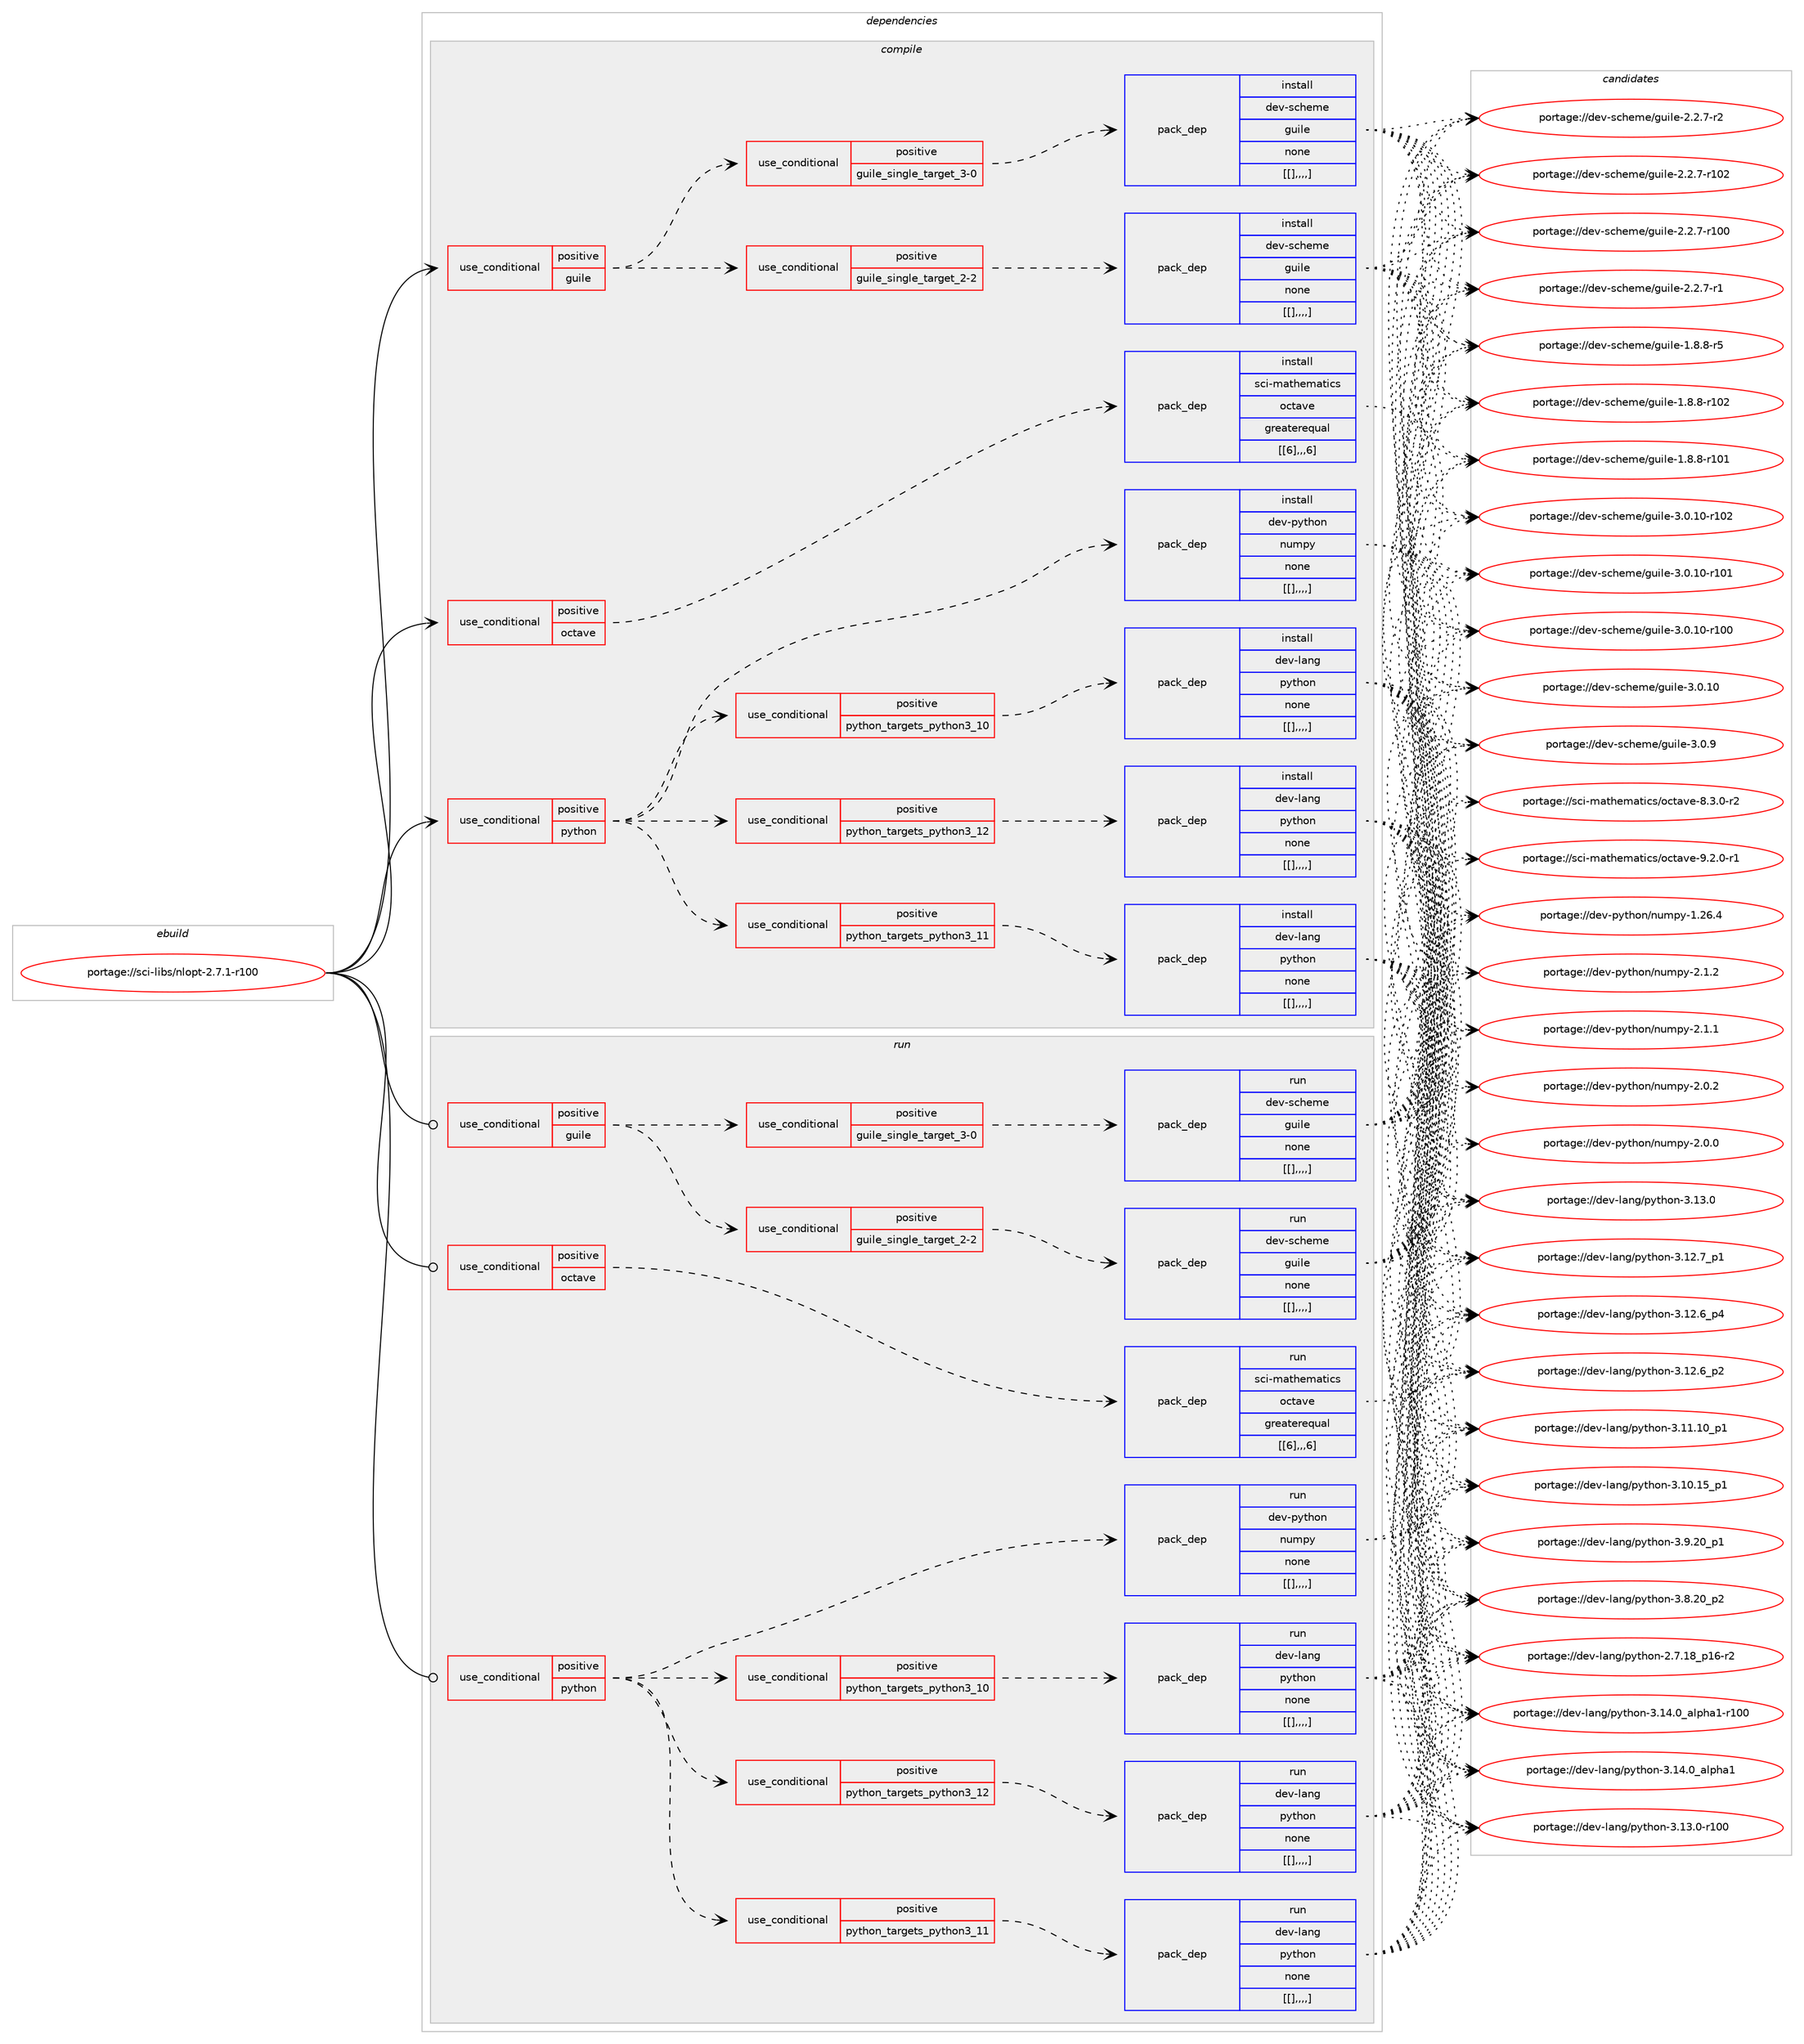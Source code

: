 digraph prolog {

# *************
# Graph options
# *************

newrank=true;
concentrate=true;
compound=true;
graph [rankdir=LR,fontname=Helvetica,fontsize=10,ranksep=1.5];#, ranksep=2.5, nodesep=0.2];
edge  [arrowhead=vee];
node  [fontname=Helvetica,fontsize=10];

# **********
# The ebuild
# **********

subgraph cluster_leftcol {
color=gray;
label=<<i>ebuild</i>>;
id [label="portage://sci-libs/nlopt-2.7.1-r100", color=red, width=4, href="../sci-libs/nlopt-2.7.1-r100.svg"];
}

# ****************
# The dependencies
# ****************

subgraph cluster_midcol {
color=gray;
label=<<i>dependencies</i>>;
subgraph cluster_compile {
fillcolor="#eeeeee";
style=filled;
label=<<i>compile</i>>;
subgraph cond113005 {
dependency425925 [label=<<TABLE BORDER="0" CELLBORDER="1" CELLSPACING="0" CELLPADDING="4"><TR><TD ROWSPAN="3" CELLPADDING="10">use_conditional</TD></TR><TR><TD>positive</TD></TR><TR><TD>guile</TD></TR></TABLE>>, shape=none, color=red];
subgraph cond113034 {
dependency426012 [label=<<TABLE BORDER="0" CELLBORDER="1" CELLSPACING="0" CELLPADDING="4"><TR><TD ROWSPAN="3" CELLPADDING="10">use_conditional</TD></TR><TR><TD>positive</TD></TR><TR><TD>guile_single_target_2-2</TD></TR></TABLE>>, shape=none, color=red];
subgraph pack309903 {
dependency426120 [label=<<TABLE BORDER="0" CELLBORDER="1" CELLSPACING="0" CELLPADDING="4" WIDTH="220"><TR><TD ROWSPAN="6" CELLPADDING="30">pack_dep</TD></TR><TR><TD WIDTH="110">install</TD></TR><TR><TD>dev-scheme</TD></TR><TR><TD>guile</TD></TR><TR><TD>none</TD></TR><TR><TD>[[],,,,]</TD></TR></TABLE>>, shape=none, color=blue];
}
dependency426012:e -> dependency426120:w [weight=20,style="dashed",arrowhead="vee"];
}
dependency425925:e -> dependency426012:w [weight=20,style="dashed",arrowhead="vee"];
subgraph cond113086 {
dependency426149 [label=<<TABLE BORDER="0" CELLBORDER="1" CELLSPACING="0" CELLPADDING="4"><TR><TD ROWSPAN="3" CELLPADDING="10">use_conditional</TD></TR><TR><TD>positive</TD></TR><TR><TD>guile_single_target_3-0</TD></TR></TABLE>>, shape=none, color=red];
subgraph pack309932 {
dependency426221 [label=<<TABLE BORDER="0" CELLBORDER="1" CELLSPACING="0" CELLPADDING="4" WIDTH="220"><TR><TD ROWSPAN="6" CELLPADDING="30">pack_dep</TD></TR><TR><TD WIDTH="110">install</TD></TR><TR><TD>dev-scheme</TD></TR><TR><TD>guile</TD></TR><TR><TD>none</TD></TR><TR><TD>[[],,,,]</TD></TR></TABLE>>, shape=none, color=blue];
}
dependency426149:e -> dependency426221:w [weight=20,style="dashed",arrowhead="vee"];
}
dependency425925:e -> dependency426149:w [weight=20,style="dashed",arrowhead="vee"];
}
id:e -> dependency425925:w [weight=20,style="solid",arrowhead="vee"];
subgraph cond113126 {
dependency426267 [label=<<TABLE BORDER="0" CELLBORDER="1" CELLSPACING="0" CELLPADDING="4"><TR><TD ROWSPAN="3" CELLPADDING="10">use_conditional</TD></TR><TR><TD>positive</TD></TR><TR><TD>octave</TD></TR></TABLE>>, shape=none, color=red];
subgraph pack310004 {
dependency426268 [label=<<TABLE BORDER="0" CELLBORDER="1" CELLSPACING="0" CELLPADDING="4" WIDTH="220"><TR><TD ROWSPAN="6" CELLPADDING="30">pack_dep</TD></TR><TR><TD WIDTH="110">install</TD></TR><TR><TD>sci-mathematics</TD></TR><TR><TD>octave</TD></TR><TR><TD>greaterequal</TD></TR><TR><TD>[[6],,,6]</TD></TR></TABLE>>, shape=none, color=blue];
}
dependency426267:e -> dependency426268:w [weight=20,style="dashed",arrowhead="vee"];
}
id:e -> dependency426267:w [weight=20,style="solid",arrowhead="vee"];
subgraph cond113136 {
dependency426295 [label=<<TABLE BORDER="0" CELLBORDER="1" CELLSPACING="0" CELLPADDING="4"><TR><TD ROWSPAN="3" CELLPADDING="10">use_conditional</TD></TR><TR><TD>positive</TD></TR><TR><TD>python</TD></TR></TABLE>>, shape=none, color=red];
subgraph cond113150 {
dependency426333 [label=<<TABLE BORDER="0" CELLBORDER="1" CELLSPACING="0" CELLPADDING="4"><TR><TD ROWSPAN="3" CELLPADDING="10">use_conditional</TD></TR><TR><TD>positive</TD></TR><TR><TD>python_targets_python3_10</TD></TR></TABLE>>, shape=none, color=red];
subgraph pack310050 {
dependency426374 [label=<<TABLE BORDER="0" CELLBORDER="1" CELLSPACING="0" CELLPADDING="4" WIDTH="220"><TR><TD ROWSPAN="6" CELLPADDING="30">pack_dep</TD></TR><TR><TD WIDTH="110">install</TD></TR><TR><TD>dev-lang</TD></TR><TR><TD>python</TD></TR><TR><TD>none</TD></TR><TR><TD>[[],,,,]</TD></TR></TABLE>>, shape=none, color=blue];
}
dependency426333:e -> dependency426374:w [weight=20,style="dashed",arrowhead="vee"];
}
dependency426295:e -> dependency426333:w [weight=20,style="dashed",arrowhead="vee"];
subgraph cond113182 {
dependency426401 [label=<<TABLE BORDER="0" CELLBORDER="1" CELLSPACING="0" CELLPADDING="4"><TR><TD ROWSPAN="3" CELLPADDING="10">use_conditional</TD></TR><TR><TD>positive</TD></TR><TR><TD>python_targets_python3_11</TD></TR></TABLE>>, shape=none, color=red];
subgraph pack310108 {
dependency426463 [label=<<TABLE BORDER="0" CELLBORDER="1" CELLSPACING="0" CELLPADDING="4" WIDTH="220"><TR><TD ROWSPAN="6" CELLPADDING="30">pack_dep</TD></TR><TR><TD WIDTH="110">install</TD></TR><TR><TD>dev-lang</TD></TR><TR><TD>python</TD></TR><TR><TD>none</TD></TR><TR><TD>[[],,,,]</TD></TR></TABLE>>, shape=none, color=blue];
}
dependency426401:e -> dependency426463:w [weight=20,style="dashed",arrowhead="vee"];
}
dependency426295:e -> dependency426401:w [weight=20,style="dashed",arrowhead="vee"];
subgraph cond113203 {
dependency426669 [label=<<TABLE BORDER="0" CELLBORDER="1" CELLSPACING="0" CELLPADDING="4"><TR><TD ROWSPAN="3" CELLPADDING="10">use_conditional</TD></TR><TR><TD>positive</TD></TR><TR><TD>python_targets_python3_12</TD></TR></TABLE>>, shape=none, color=red];
subgraph pack310278 {
dependency426707 [label=<<TABLE BORDER="0" CELLBORDER="1" CELLSPACING="0" CELLPADDING="4" WIDTH="220"><TR><TD ROWSPAN="6" CELLPADDING="30">pack_dep</TD></TR><TR><TD WIDTH="110">install</TD></TR><TR><TD>dev-lang</TD></TR><TR><TD>python</TD></TR><TR><TD>none</TD></TR><TR><TD>[[],,,,]</TD></TR></TABLE>>, shape=none, color=blue];
}
dependency426669:e -> dependency426707:w [weight=20,style="dashed",arrowhead="vee"];
}
dependency426295:e -> dependency426669:w [weight=20,style="dashed",arrowhead="vee"];
subgraph pack310291 {
dependency426728 [label=<<TABLE BORDER="0" CELLBORDER="1" CELLSPACING="0" CELLPADDING="4" WIDTH="220"><TR><TD ROWSPAN="6" CELLPADDING="30">pack_dep</TD></TR><TR><TD WIDTH="110">install</TD></TR><TR><TD>dev-python</TD></TR><TR><TD>numpy</TD></TR><TR><TD>none</TD></TR><TR><TD>[[],,,,]</TD></TR></TABLE>>, shape=none, color=blue];
}
dependency426295:e -> dependency426728:w [weight=20,style="dashed",arrowhead="vee"];
}
id:e -> dependency426295:w [weight=20,style="solid",arrowhead="vee"];
}
subgraph cluster_compileandrun {
fillcolor="#eeeeee";
style=filled;
label=<<i>compile and run</i>>;
}
subgraph cluster_run {
fillcolor="#eeeeee";
style=filled;
label=<<i>run</i>>;
subgraph cond113302 {
dependency426793 [label=<<TABLE BORDER="0" CELLBORDER="1" CELLSPACING="0" CELLPADDING="4"><TR><TD ROWSPAN="3" CELLPADDING="10">use_conditional</TD></TR><TR><TD>positive</TD></TR><TR><TD>guile</TD></TR></TABLE>>, shape=none, color=red];
subgraph cond113316 {
dependency426797 [label=<<TABLE BORDER="0" CELLBORDER="1" CELLSPACING="0" CELLPADDING="4"><TR><TD ROWSPAN="3" CELLPADDING="10">use_conditional</TD></TR><TR><TD>positive</TD></TR><TR><TD>guile_single_target_2-2</TD></TR></TABLE>>, shape=none, color=red];
subgraph pack310364 {
dependency426820 [label=<<TABLE BORDER="0" CELLBORDER="1" CELLSPACING="0" CELLPADDING="4" WIDTH="220"><TR><TD ROWSPAN="6" CELLPADDING="30">pack_dep</TD></TR><TR><TD WIDTH="110">run</TD></TR><TR><TD>dev-scheme</TD></TR><TR><TD>guile</TD></TR><TR><TD>none</TD></TR><TR><TD>[[],,,,]</TD></TR></TABLE>>, shape=none, color=blue];
}
dependency426797:e -> dependency426820:w [weight=20,style="dashed",arrowhead="vee"];
}
dependency426793:e -> dependency426797:w [weight=20,style="dashed",arrowhead="vee"];
subgraph cond113338 {
dependency426879 [label=<<TABLE BORDER="0" CELLBORDER="1" CELLSPACING="0" CELLPADDING="4"><TR><TD ROWSPAN="3" CELLPADDING="10">use_conditional</TD></TR><TR><TD>positive</TD></TR><TR><TD>guile_single_target_3-0</TD></TR></TABLE>>, shape=none, color=red];
subgraph pack310411 {
dependency426914 [label=<<TABLE BORDER="0" CELLBORDER="1" CELLSPACING="0" CELLPADDING="4" WIDTH="220"><TR><TD ROWSPAN="6" CELLPADDING="30">pack_dep</TD></TR><TR><TD WIDTH="110">run</TD></TR><TR><TD>dev-scheme</TD></TR><TR><TD>guile</TD></TR><TR><TD>none</TD></TR><TR><TD>[[],,,,]</TD></TR></TABLE>>, shape=none, color=blue];
}
dependency426879:e -> dependency426914:w [weight=20,style="dashed",arrowhead="vee"];
}
dependency426793:e -> dependency426879:w [weight=20,style="dashed",arrowhead="vee"];
}
id:e -> dependency426793:w [weight=20,style="solid",arrowhead="odot"];
subgraph cond113367 {
dependency426961 [label=<<TABLE BORDER="0" CELLBORDER="1" CELLSPACING="0" CELLPADDING="4"><TR><TD ROWSPAN="3" CELLPADDING="10">use_conditional</TD></TR><TR><TD>positive</TD></TR><TR><TD>octave</TD></TR></TABLE>>, shape=none, color=red];
subgraph pack310450 {
dependency426974 [label=<<TABLE BORDER="0" CELLBORDER="1" CELLSPACING="0" CELLPADDING="4" WIDTH="220"><TR><TD ROWSPAN="6" CELLPADDING="30">pack_dep</TD></TR><TR><TD WIDTH="110">run</TD></TR><TR><TD>sci-mathematics</TD></TR><TR><TD>octave</TD></TR><TR><TD>greaterequal</TD></TR><TR><TD>[[6],,,6]</TD></TR></TABLE>>, shape=none, color=blue];
}
dependency426961:e -> dependency426974:w [weight=20,style="dashed",arrowhead="vee"];
}
id:e -> dependency426961:w [weight=20,style="solid",arrowhead="odot"];
subgraph cond113420 {
dependency427106 [label=<<TABLE BORDER="0" CELLBORDER="1" CELLSPACING="0" CELLPADDING="4"><TR><TD ROWSPAN="3" CELLPADDING="10">use_conditional</TD></TR><TR><TD>positive</TD></TR><TR><TD>python</TD></TR></TABLE>>, shape=none, color=red];
subgraph cond113426 {
dependency427126 [label=<<TABLE BORDER="0" CELLBORDER="1" CELLSPACING="0" CELLPADDING="4"><TR><TD ROWSPAN="3" CELLPADDING="10">use_conditional</TD></TR><TR><TD>positive</TD></TR><TR><TD>python_targets_python3_10</TD></TR></TABLE>>, shape=none, color=red];
subgraph pack310600 {
dependency427212 [label=<<TABLE BORDER="0" CELLBORDER="1" CELLSPACING="0" CELLPADDING="4" WIDTH="220"><TR><TD ROWSPAN="6" CELLPADDING="30">pack_dep</TD></TR><TR><TD WIDTH="110">run</TD></TR><TR><TD>dev-lang</TD></TR><TR><TD>python</TD></TR><TR><TD>none</TD></TR><TR><TD>[[],,,,]</TD></TR></TABLE>>, shape=none, color=blue];
}
dependency427126:e -> dependency427212:w [weight=20,style="dashed",arrowhead="vee"];
}
dependency427106:e -> dependency427126:w [weight=20,style="dashed",arrowhead="vee"];
subgraph cond113484 {
dependency427302 [label=<<TABLE BORDER="0" CELLBORDER="1" CELLSPACING="0" CELLPADDING="4"><TR><TD ROWSPAN="3" CELLPADDING="10">use_conditional</TD></TR><TR><TD>positive</TD></TR><TR><TD>python_targets_python3_11</TD></TR></TABLE>>, shape=none, color=red];
subgraph pack310701 {
dependency427352 [label=<<TABLE BORDER="0" CELLBORDER="1" CELLSPACING="0" CELLPADDING="4" WIDTH="220"><TR><TD ROWSPAN="6" CELLPADDING="30">pack_dep</TD></TR><TR><TD WIDTH="110">run</TD></TR><TR><TD>dev-lang</TD></TR><TR><TD>python</TD></TR><TR><TD>none</TD></TR><TR><TD>[[],,,,]</TD></TR></TABLE>>, shape=none, color=blue];
}
dependency427302:e -> dependency427352:w [weight=20,style="dashed",arrowhead="vee"];
}
dependency427106:e -> dependency427302:w [weight=20,style="dashed",arrowhead="vee"];
subgraph cond113519 {
dependency427407 [label=<<TABLE BORDER="0" CELLBORDER="1" CELLSPACING="0" CELLPADDING="4"><TR><TD ROWSPAN="3" CELLPADDING="10">use_conditional</TD></TR><TR><TD>positive</TD></TR><TR><TD>python_targets_python3_12</TD></TR></TABLE>>, shape=none, color=red];
subgraph pack310744 {
dependency427486 [label=<<TABLE BORDER="0" CELLBORDER="1" CELLSPACING="0" CELLPADDING="4" WIDTH="220"><TR><TD ROWSPAN="6" CELLPADDING="30">pack_dep</TD></TR><TR><TD WIDTH="110">run</TD></TR><TR><TD>dev-lang</TD></TR><TR><TD>python</TD></TR><TR><TD>none</TD></TR><TR><TD>[[],,,,]</TD></TR></TABLE>>, shape=none, color=blue];
}
dependency427407:e -> dependency427486:w [weight=20,style="dashed",arrowhead="vee"];
}
dependency427106:e -> dependency427407:w [weight=20,style="dashed",arrowhead="vee"];
subgraph pack310813 {
dependency427523 [label=<<TABLE BORDER="0" CELLBORDER="1" CELLSPACING="0" CELLPADDING="4" WIDTH="220"><TR><TD ROWSPAN="6" CELLPADDING="30">pack_dep</TD></TR><TR><TD WIDTH="110">run</TD></TR><TR><TD>dev-python</TD></TR><TR><TD>numpy</TD></TR><TR><TD>none</TD></TR><TR><TD>[[],,,,]</TD></TR></TABLE>>, shape=none, color=blue];
}
dependency427106:e -> dependency427523:w [weight=20,style="dashed",arrowhead="vee"];
}
id:e -> dependency427106:w [weight=20,style="solid",arrowhead="odot"];
}
}

# **************
# The candidates
# **************

subgraph cluster_choices {
rank=same;
color=gray;
label=<<i>candidates</i>>;

subgraph choice309171 {
color=black;
nodesep=1;
choice1001011184511599104101109101471031171051081014551464846494845114494850 [label="portage://dev-scheme/guile-3.0.10-r102", color=red, width=4,href="../dev-scheme/guile-3.0.10-r102.svg"];
choice1001011184511599104101109101471031171051081014551464846494845114494849 [label="portage://dev-scheme/guile-3.0.10-r101", color=red, width=4,href="../dev-scheme/guile-3.0.10-r101.svg"];
choice1001011184511599104101109101471031171051081014551464846494845114494848 [label="portage://dev-scheme/guile-3.0.10-r100", color=red, width=4,href="../dev-scheme/guile-3.0.10-r100.svg"];
choice10010111845115991041011091014710311710510810145514648464948 [label="portage://dev-scheme/guile-3.0.10", color=red, width=4,href="../dev-scheme/guile-3.0.10.svg"];
choice100101118451159910410110910147103117105108101455146484657 [label="portage://dev-scheme/guile-3.0.9", color=red, width=4,href="../dev-scheme/guile-3.0.9.svg"];
choice1001011184511599104101109101471031171051081014550465046554511450 [label="portage://dev-scheme/guile-2.2.7-r2", color=red, width=4,href="../dev-scheme/guile-2.2.7-r2.svg"];
choice10010111845115991041011091014710311710510810145504650465545114494850 [label="portage://dev-scheme/guile-2.2.7-r102", color=red, width=4,href="../dev-scheme/guile-2.2.7-r102.svg"];
choice10010111845115991041011091014710311710510810145504650465545114494848 [label="portage://dev-scheme/guile-2.2.7-r100", color=red, width=4,href="../dev-scheme/guile-2.2.7-r100.svg"];
choice1001011184511599104101109101471031171051081014550465046554511449 [label="portage://dev-scheme/guile-2.2.7-r1", color=red, width=4,href="../dev-scheme/guile-2.2.7-r1.svg"];
choice1001011184511599104101109101471031171051081014549465646564511453 [label="portage://dev-scheme/guile-1.8.8-r5", color=red, width=4,href="../dev-scheme/guile-1.8.8-r5.svg"];
choice10010111845115991041011091014710311710510810145494656465645114494850 [label="portage://dev-scheme/guile-1.8.8-r102", color=red, width=4,href="../dev-scheme/guile-1.8.8-r102.svg"];
choice10010111845115991041011091014710311710510810145494656465645114494849 [label="portage://dev-scheme/guile-1.8.8-r101", color=red, width=4,href="../dev-scheme/guile-1.8.8-r101.svg"];
dependency426120:e -> choice1001011184511599104101109101471031171051081014551464846494845114494850:w [style=dotted,weight="100"];
dependency426120:e -> choice1001011184511599104101109101471031171051081014551464846494845114494849:w [style=dotted,weight="100"];
dependency426120:e -> choice1001011184511599104101109101471031171051081014551464846494845114494848:w [style=dotted,weight="100"];
dependency426120:e -> choice10010111845115991041011091014710311710510810145514648464948:w [style=dotted,weight="100"];
dependency426120:e -> choice100101118451159910410110910147103117105108101455146484657:w [style=dotted,weight="100"];
dependency426120:e -> choice1001011184511599104101109101471031171051081014550465046554511450:w [style=dotted,weight="100"];
dependency426120:e -> choice10010111845115991041011091014710311710510810145504650465545114494850:w [style=dotted,weight="100"];
dependency426120:e -> choice10010111845115991041011091014710311710510810145504650465545114494848:w [style=dotted,weight="100"];
dependency426120:e -> choice1001011184511599104101109101471031171051081014550465046554511449:w [style=dotted,weight="100"];
dependency426120:e -> choice1001011184511599104101109101471031171051081014549465646564511453:w [style=dotted,weight="100"];
dependency426120:e -> choice10010111845115991041011091014710311710510810145494656465645114494850:w [style=dotted,weight="100"];
dependency426120:e -> choice10010111845115991041011091014710311710510810145494656465645114494849:w [style=dotted,weight="100"];
}
subgraph choice309185 {
color=black;
nodesep=1;
choice1001011184511599104101109101471031171051081014551464846494845114494850 [label="portage://dev-scheme/guile-3.0.10-r102", color=red, width=4,href="../dev-scheme/guile-3.0.10-r102.svg"];
choice1001011184511599104101109101471031171051081014551464846494845114494849 [label="portage://dev-scheme/guile-3.0.10-r101", color=red, width=4,href="../dev-scheme/guile-3.0.10-r101.svg"];
choice1001011184511599104101109101471031171051081014551464846494845114494848 [label="portage://dev-scheme/guile-3.0.10-r100", color=red, width=4,href="../dev-scheme/guile-3.0.10-r100.svg"];
choice10010111845115991041011091014710311710510810145514648464948 [label="portage://dev-scheme/guile-3.0.10", color=red, width=4,href="../dev-scheme/guile-3.0.10.svg"];
choice100101118451159910410110910147103117105108101455146484657 [label="portage://dev-scheme/guile-3.0.9", color=red, width=4,href="../dev-scheme/guile-3.0.9.svg"];
choice1001011184511599104101109101471031171051081014550465046554511450 [label="portage://dev-scheme/guile-2.2.7-r2", color=red, width=4,href="../dev-scheme/guile-2.2.7-r2.svg"];
choice10010111845115991041011091014710311710510810145504650465545114494850 [label="portage://dev-scheme/guile-2.2.7-r102", color=red, width=4,href="../dev-scheme/guile-2.2.7-r102.svg"];
choice10010111845115991041011091014710311710510810145504650465545114494848 [label="portage://dev-scheme/guile-2.2.7-r100", color=red, width=4,href="../dev-scheme/guile-2.2.7-r100.svg"];
choice1001011184511599104101109101471031171051081014550465046554511449 [label="portage://dev-scheme/guile-2.2.7-r1", color=red, width=4,href="../dev-scheme/guile-2.2.7-r1.svg"];
choice1001011184511599104101109101471031171051081014549465646564511453 [label="portage://dev-scheme/guile-1.8.8-r5", color=red, width=4,href="../dev-scheme/guile-1.8.8-r5.svg"];
choice10010111845115991041011091014710311710510810145494656465645114494850 [label="portage://dev-scheme/guile-1.8.8-r102", color=red, width=4,href="../dev-scheme/guile-1.8.8-r102.svg"];
choice10010111845115991041011091014710311710510810145494656465645114494849 [label="portage://dev-scheme/guile-1.8.8-r101", color=red, width=4,href="../dev-scheme/guile-1.8.8-r101.svg"];
dependency426221:e -> choice1001011184511599104101109101471031171051081014551464846494845114494850:w [style=dotted,weight="100"];
dependency426221:e -> choice1001011184511599104101109101471031171051081014551464846494845114494849:w [style=dotted,weight="100"];
dependency426221:e -> choice1001011184511599104101109101471031171051081014551464846494845114494848:w [style=dotted,weight="100"];
dependency426221:e -> choice10010111845115991041011091014710311710510810145514648464948:w [style=dotted,weight="100"];
dependency426221:e -> choice100101118451159910410110910147103117105108101455146484657:w [style=dotted,weight="100"];
dependency426221:e -> choice1001011184511599104101109101471031171051081014550465046554511450:w [style=dotted,weight="100"];
dependency426221:e -> choice10010111845115991041011091014710311710510810145504650465545114494850:w [style=dotted,weight="100"];
dependency426221:e -> choice10010111845115991041011091014710311710510810145504650465545114494848:w [style=dotted,weight="100"];
dependency426221:e -> choice1001011184511599104101109101471031171051081014550465046554511449:w [style=dotted,weight="100"];
dependency426221:e -> choice1001011184511599104101109101471031171051081014549465646564511453:w [style=dotted,weight="100"];
dependency426221:e -> choice10010111845115991041011091014710311710510810145494656465645114494850:w [style=dotted,weight="100"];
dependency426221:e -> choice10010111845115991041011091014710311710510810145494656465645114494849:w [style=dotted,weight="100"];
}
subgraph choice309198 {
color=black;
nodesep=1;
choice11599105451099711610410110997116105991154711199116971181014557465046484511449 [label="portage://sci-mathematics/octave-9.2.0-r1", color=red, width=4,href="../sci-mathematics/octave-9.2.0-r1.svg"];
choice11599105451099711610410110997116105991154711199116971181014556465146484511450 [label="portage://sci-mathematics/octave-8.3.0-r2", color=red, width=4,href="../sci-mathematics/octave-8.3.0-r2.svg"];
dependency426268:e -> choice11599105451099711610410110997116105991154711199116971181014557465046484511449:w [style=dotted,weight="100"];
dependency426268:e -> choice11599105451099711610410110997116105991154711199116971181014556465146484511450:w [style=dotted,weight="100"];
}
subgraph choice309203 {
color=black;
nodesep=1;
choice100101118451089711010347112121116104111110455146495246489597108112104974945114494848 [label="portage://dev-lang/python-3.14.0_alpha1-r100", color=red, width=4,href="../dev-lang/python-3.14.0_alpha1-r100.svg"];
choice1001011184510897110103471121211161041111104551464952464895971081121049749 [label="portage://dev-lang/python-3.14.0_alpha1", color=red, width=4,href="../dev-lang/python-3.14.0_alpha1.svg"];
choice1001011184510897110103471121211161041111104551464951464845114494848 [label="portage://dev-lang/python-3.13.0-r100", color=red, width=4,href="../dev-lang/python-3.13.0-r100.svg"];
choice10010111845108971101034711212111610411111045514649514648 [label="portage://dev-lang/python-3.13.0", color=red, width=4,href="../dev-lang/python-3.13.0.svg"];
choice100101118451089711010347112121116104111110455146495046559511249 [label="portage://dev-lang/python-3.12.7_p1", color=red, width=4,href="../dev-lang/python-3.12.7_p1.svg"];
choice100101118451089711010347112121116104111110455146495046549511252 [label="portage://dev-lang/python-3.12.6_p4", color=red, width=4,href="../dev-lang/python-3.12.6_p4.svg"];
choice100101118451089711010347112121116104111110455146495046549511250 [label="portage://dev-lang/python-3.12.6_p2", color=red, width=4,href="../dev-lang/python-3.12.6_p2.svg"];
choice10010111845108971101034711212111610411111045514649494649489511249 [label="portage://dev-lang/python-3.11.10_p1", color=red, width=4,href="../dev-lang/python-3.11.10_p1.svg"];
choice10010111845108971101034711212111610411111045514649484649539511249 [label="portage://dev-lang/python-3.10.15_p1", color=red, width=4,href="../dev-lang/python-3.10.15_p1.svg"];
choice100101118451089711010347112121116104111110455146574650489511249 [label="portage://dev-lang/python-3.9.20_p1", color=red, width=4,href="../dev-lang/python-3.9.20_p1.svg"];
choice100101118451089711010347112121116104111110455146564650489511250 [label="portage://dev-lang/python-3.8.20_p2", color=red, width=4,href="../dev-lang/python-3.8.20_p2.svg"];
choice100101118451089711010347112121116104111110455046554649569511249544511450 [label="portage://dev-lang/python-2.7.18_p16-r2", color=red, width=4,href="../dev-lang/python-2.7.18_p16-r2.svg"];
dependency426374:e -> choice100101118451089711010347112121116104111110455146495246489597108112104974945114494848:w [style=dotted,weight="100"];
dependency426374:e -> choice1001011184510897110103471121211161041111104551464952464895971081121049749:w [style=dotted,weight="100"];
dependency426374:e -> choice1001011184510897110103471121211161041111104551464951464845114494848:w [style=dotted,weight="100"];
dependency426374:e -> choice10010111845108971101034711212111610411111045514649514648:w [style=dotted,weight="100"];
dependency426374:e -> choice100101118451089711010347112121116104111110455146495046559511249:w [style=dotted,weight="100"];
dependency426374:e -> choice100101118451089711010347112121116104111110455146495046549511252:w [style=dotted,weight="100"];
dependency426374:e -> choice100101118451089711010347112121116104111110455146495046549511250:w [style=dotted,weight="100"];
dependency426374:e -> choice10010111845108971101034711212111610411111045514649494649489511249:w [style=dotted,weight="100"];
dependency426374:e -> choice10010111845108971101034711212111610411111045514649484649539511249:w [style=dotted,weight="100"];
dependency426374:e -> choice100101118451089711010347112121116104111110455146574650489511249:w [style=dotted,weight="100"];
dependency426374:e -> choice100101118451089711010347112121116104111110455146564650489511250:w [style=dotted,weight="100"];
dependency426374:e -> choice100101118451089711010347112121116104111110455046554649569511249544511450:w [style=dotted,weight="100"];
}
subgraph choice309215 {
color=black;
nodesep=1;
choice100101118451089711010347112121116104111110455146495246489597108112104974945114494848 [label="portage://dev-lang/python-3.14.0_alpha1-r100", color=red, width=4,href="../dev-lang/python-3.14.0_alpha1-r100.svg"];
choice1001011184510897110103471121211161041111104551464952464895971081121049749 [label="portage://dev-lang/python-3.14.0_alpha1", color=red, width=4,href="../dev-lang/python-3.14.0_alpha1.svg"];
choice1001011184510897110103471121211161041111104551464951464845114494848 [label="portage://dev-lang/python-3.13.0-r100", color=red, width=4,href="../dev-lang/python-3.13.0-r100.svg"];
choice10010111845108971101034711212111610411111045514649514648 [label="portage://dev-lang/python-3.13.0", color=red, width=4,href="../dev-lang/python-3.13.0.svg"];
choice100101118451089711010347112121116104111110455146495046559511249 [label="portage://dev-lang/python-3.12.7_p1", color=red, width=4,href="../dev-lang/python-3.12.7_p1.svg"];
choice100101118451089711010347112121116104111110455146495046549511252 [label="portage://dev-lang/python-3.12.6_p4", color=red, width=4,href="../dev-lang/python-3.12.6_p4.svg"];
choice100101118451089711010347112121116104111110455146495046549511250 [label="portage://dev-lang/python-3.12.6_p2", color=red, width=4,href="../dev-lang/python-3.12.6_p2.svg"];
choice10010111845108971101034711212111610411111045514649494649489511249 [label="portage://dev-lang/python-3.11.10_p1", color=red, width=4,href="../dev-lang/python-3.11.10_p1.svg"];
choice10010111845108971101034711212111610411111045514649484649539511249 [label="portage://dev-lang/python-3.10.15_p1", color=red, width=4,href="../dev-lang/python-3.10.15_p1.svg"];
choice100101118451089711010347112121116104111110455146574650489511249 [label="portage://dev-lang/python-3.9.20_p1", color=red, width=4,href="../dev-lang/python-3.9.20_p1.svg"];
choice100101118451089711010347112121116104111110455146564650489511250 [label="portage://dev-lang/python-3.8.20_p2", color=red, width=4,href="../dev-lang/python-3.8.20_p2.svg"];
choice100101118451089711010347112121116104111110455046554649569511249544511450 [label="portage://dev-lang/python-2.7.18_p16-r2", color=red, width=4,href="../dev-lang/python-2.7.18_p16-r2.svg"];
dependency426463:e -> choice100101118451089711010347112121116104111110455146495246489597108112104974945114494848:w [style=dotted,weight="100"];
dependency426463:e -> choice1001011184510897110103471121211161041111104551464952464895971081121049749:w [style=dotted,weight="100"];
dependency426463:e -> choice1001011184510897110103471121211161041111104551464951464845114494848:w [style=dotted,weight="100"];
dependency426463:e -> choice10010111845108971101034711212111610411111045514649514648:w [style=dotted,weight="100"];
dependency426463:e -> choice100101118451089711010347112121116104111110455146495046559511249:w [style=dotted,weight="100"];
dependency426463:e -> choice100101118451089711010347112121116104111110455146495046549511252:w [style=dotted,weight="100"];
dependency426463:e -> choice100101118451089711010347112121116104111110455146495046549511250:w [style=dotted,weight="100"];
dependency426463:e -> choice10010111845108971101034711212111610411111045514649494649489511249:w [style=dotted,weight="100"];
dependency426463:e -> choice10010111845108971101034711212111610411111045514649484649539511249:w [style=dotted,weight="100"];
dependency426463:e -> choice100101118451089711010347112121116104111110455146574650489511249:w [style=dotted,weight="100"];
dependency426463:e -> choice100101118451089711010347112121116104111110455146564650489511250:w [style=dotted,weight="100"];
dependency426463:e -> choice100101118451089711010347112121116104111110455046554649569511249544511450:w [style=dotted,weight="100"];
}
subgraph choice309302 {
color=black;
nodesep=1;
choice100101118451089711010347112121116104111110455146495246489597108112104974945114494848 [label="portage://dev-lang/python-3.14.0_alpha1-r100", color=red, width=4,href="../dev-lang/python-3.14.0_alpha1-r100.svg"];
choice1001011184510897110103471121211161041111104551464952464895971081121049749 [label="portage://dev-lang/python-3.14.0_alpha1", color=red, width=4,href="../dev-lang/python-3.14.0_alpha1.svg"];
choice1001011184510897110103471121211161041111104551464951464845114494848 [label="portage://dev-lang/python-3.13.0-r100", color=red, width=4,href="../dev-lang/python-3.13.0-r100.svg"];
choice10010111845108971101034711212111610411111045514649514648 [label="portage://dev-lang/python-3.13.0", color=red, width=4,href="../dev-lang/python-3.13.0.svg"];
choice100101118451089711010347112121116104111110455146495046559511249 [label="portage://dev-lang/python-3.12.7_p1", color=red, width=4,href="../dev-lang/python-3.12.7_p1.svg"];
choice100101118451089711010347112121116104111110455146495046549511252 [label="portage://dev-lang/python-3.12.6_p4", color=red, width=4,href="../dev-lang/python-3.12.6_p4.svg"];
choice100101118451089711010347112121116104111110455146495046549511250 [label="portage://dev-lang/python-3.12.6_p2", color=red, width=4,href="../dev-lang/python-3.12.6_p2.svg"];
choice10010111845108971101034711212111610411111045514649494649489511249 [label="portage://dev-lang/python-3.11.10_p1", color=red, width=4,href="../dev-lang/python-3.11.10_p1.svg"];
choice10010111845108971101034711212111610411111045514649484649539511249 [label="portage://dev-lang/python-3.10.15_p1", color=red, width=4,href="../dev-lang/python-3.10.15_p1.svg"];
choice100101118451089711010347112121116104111110455146574650489511249 [label="portage://dev-lang/python-3.9.20_p1", color=red, width=4,href="../dev-lang/python-3.9.20_p1.svg"];
choice100101118451089711010347112121116104111110455146564650489511250 [label="portage://dev-lang/python-3.8.20_p2", color=red, width=4,href="../dev-lang/python-3.8.20_p2.svg"];
choice100101118451089711010347112121116104111110455046554649569511249544511450 [label="portage://dev-lang/python-2.7.18_p16-r2", color=red, width=4,href="../dev-lang/python-2.7.18_p16-r2.svg"];
dependency426707:e -> choice100101118451089711010347112121116104111110455146495246489597108112104974945114494848:w [style=dotted,weight="100"];
dependency426707:e -> choice1001011184510897110103471121211161041111104551464952464895971081121049749:w [style=dotted,weight="100"];
dependency426707:e -> choice1001011184510897110103471121211161041111104551464951464845114494848:w [style=dotted,weight="100"];
dependency426707:e -> choice10010111845108971101034711212111610411111045514649514648:w [style=dotted,weight="100"];
dependency426707:e -> choice100101118451089711010347112121116104111110455146495046559511249:w [style=dotted,weight="100"];
dependency426707:e -> choice100101118451089711010347112121116104111110455146495046549511252:w [style=dotted,weight="100"];
dependency426707:e -> choice100101118451089711010347112121116104111110455146495046549511250:w [style=dotted,weight="100"];
dependency426707:e -> choice10010111845108971101034711212111610411111045514649494649489511249:w [style=dotted,weight="100"];
dependency426707:e -> choice10010111845108971101034711212111610411111045514649484649539511249:w [style=dotted,weight="100"];
dependency426707:e -> choice100101118451089711010347112121116104111110455146574650489511249:w [style=dotted,weight="100"];
dependency426707:e -> choice100101118451089711010347112121116104111110455146564650489511250:w [style=dotted,weight="100"];
dependency426707:e -> choice100101118451089711010347112121116104111110455046554649569511249544511450:w [style=dotted,weight="100"];
}
subgraph choice309321 {
color=black;
nodesep=1;
choice1001011184511212111610411111047110117109112121455046494650 [label="portage://dev-python/numpy-2.1.2", color=red, width=4,href="../dev-python/numpy-2.1.2.svg"];
choice1001011184511212111610411111047110117109112121455046494649 [label="portage://dev-python/numpy-2.1.1", color=red, width=4,href="../dev-python/numpy-2.1.1.svg"];
choice1001011184511212111610411111047110117109112121455046484650 [label="portage://dev-python/numpy-2.0.2", color=red, width=4,href="../dev-python/numpy-2.0.2.svg"];
choice1001011184511212111610411111047110117109112121455046484648 [label="portage://dev-python/numpy-2.0.0", color=red, width=4,href="../dev-python/numpy-2.0.0.svg"];
choice100101118451121211161041111104711011710911212145494650544652 [label="portage://dev-python/numpy-1.26.4", color=red, width=4,href="../dev-python/numpy-1.26.4.svg"];
dependency426728:e -> choice1001011184511212111610411111047110117109112121455046494650:w [style=dotted,weight="100"];
dependency426728:e -> choice1001011184511212111610411111047110117109112121455046494649:w [style=dotted,weight="100"];
dependency426728:e -> choice1001011184511212111610411111047110117109112121455046484650:w [style=dotted,weight="100"];
dependency426728:e -> choice1001011184511212111610411111047110117109112121455046484648:w [style=dotted,weight="100"];
dependency426728:e -> choice100101118451121211161041111104711011710911212145494650544652:w [style=dotted,weight="100"];
}
subgraph choice309368 {
color=black;
nodesep=1;
choice1001011184511599104101109101471031171051081014551464846494845114494850 [label="portage://dev-scheme/guile-3.0.10-r102", color=red, width=4,href="../dev-scheme/guile-3.0.10-r102.svg"];
choice1001011184511599104101109101471031171051081014551464846494845114494849 [label="portage://dev-scheme/guile-3.0.10-r101", color=red, width=4,href="../dev-scheme/guile-3.0.10-r101.svg"];
choice1001011184511599104101109101471031171051081014551464846494845114494848 [label="portage://dev-scheme/guile-3.0.10-r100", color=red, width=4,href="../dev-scheme/guile-3.0.10-r100.svg"];
choice10010111845115991041011091014710311710510810145514648464948 [label="portage://dev-scheme/guile-3.0.10", color=red, width=4,href="../dev-scheme/guile-3.0.10.svg"];
choice100101118451159910410110910147103117105108101455146484657 [label="portage://dev-scheme/guile-3.0.9", color=red, width=4,href="../dev-scheme/guile-3.0.9.svg"];
choice1001011184511599104101109101471031171051081014550465046554511450 [label="portage://dev-scheme/guile-2.2.7-r2", color=red, width=4,href="../dev-scheme/guile-2.2.7-r2.svg"];
choice10010111845115991041011091014710311710510810145504650465545114494850 [label="portage://dev-scheme/guile-2.2.7-r102", color=red, width=4,href="../dev-scheme/guile-2.2.7-r102.svg"];
choice10010111845115991041011091014710311710510810145504650465545114494848 [label="portage://dev-scheme/guile-2.2.7-r100", color=red, width=4,href="../dev-scheme/guile-2.2.7-r100.svg"];
choice1001011184511599104101109101471031171051081014550465046554511449 [label="portage://dev-scheme/guile-2.2.7-r1", color=red, width=4,href="../dev-scheme/guile-2.2.7-r1.svg"];
choice1001011184511599104101109101471031171051081014549465646564511453 [label="portage://dev-scheme/guile-1.8.8-r5", color=red, width=4,href="../dev-scheme/guile-1.8.8-r5.svg"];
choice10010111845115991041011091014710311710510810145494656465645114494850 [label="portage://dev-scheme/guile-1.8.8-r102", color=red, width=4,href="../dev-scheme/guile-1.8.8-r102.svg"];
choice10010111845115991041011091014710311710510810145494656465645114494849 [label="portage://dev-scheme/guile-1.8.8-r101", color=red, width=4,href="../dev-scheme/guile-1.8.8-r101.svg"];
dependency426820:e -> choice1001011184511599104101109101471031171051081014551464846494845114494850:w [style=dotted,weight="100"];
dependency426820:e -> choice1001011184511599104101109101471031171051081014551464846494845114494849:w [style=dotted,weight="100"];
dependency426820:e -> choice1001011184511599104101109101471031171051081014551464846494845114494848:w [style=dotted,weight="100"];
dependency426820:e -> choice10010111845115991041011091014710311710510810145514648464948:w [style=dotted,weight="100"];
dependency426820:e -> choice100101118451159910410110910147103117105108101455146484657:w [style=dotted,weight="100"];
dependency426820:e -> choice1001011184511599104101109101471031171051081014550465046554511450:w [style=dotted,weight="100"];
dependency426820:e -> choice10010111845115991041011091014710311710510810145504650465545114494850:w [style=dotted,weight="100"];
dependency426820:e -> choice10010111845115991041011091014710311710510810145504650465545114494848:w [style=dotted,weight="100"];
dependency426820:e -> choice1001011184511599104101109101471031171051081014550465046554511449:w [style=dotted,weight="100"];
dependency426820:e -> choice1001011184511599104101109101471031171051081014549465646564511453:w [style=dotted,weight="100"];
dependency426820:e -> choice10010111845115991041011091014710311710510810145494656465645114494850:w [style=dotted,weight="100"];
dependency426820:e -> choice10010111845115991041011091014710311710510810145494656465645114494849:w [style=dotted,weight="100"];
}
subgraph choice309394 {
color=black;
nodesep=1;
choice1001011184511599104101109101471031171051081014551464846494845114494850 [label="portage://dev-scheme/guile-3.0.10-r102", color=red, width=4,href="../dev-scheme/guile-3.0.10-r102.svg"];
choice1001011184511599104101109101471031171051081014551464846494845114494849 [label="portage://dev-scheme/guile-3.0.10-r101", color=red, width=4,href="../dev-scheme/guile-3.0.10-r101.svg"];
choice1001011184511599104101109101471031171051081014551464846494845114494848 [label="portage://dev-scheme/guile-3.0.10-r100", color=red, width=4,href="../dev-scheme/guile-3.0.10-r100.svg"];
choice10010111845115991041011091014710311710510810145514648464948 [label="portage://dev-scheme/guile-3.0.10", color=red, width=4,href="../dev-scheme/guile-3.0.10.svg"];
choice100101118451159910410110910147103117105108101455146484657 [label="portage://dev-scheme/guile-3.0.9", color=red, width=4,href="../dev-scheme/guile-3.0.9.svg"];
choice1001011184511599104101109101471031171051081014550465046554511450 [label="portage://dev-scheme/guile-2.2.7-r2", color=red, width=4,href="../dev-scheme/guile-2.2.7-r2.svg"];
choice10010111845115991041011091014710311710510810145504650465545114494850 [label="portage://dev-scheme/guile-2.2.7-r102", color=red, width=4,href="../dev-scheme/guile-2.2.7-r102.svg"];
choice10010111845115991041011091014710311710510810145504650465545114494848 [label="portage://dev-scheme/guile-2.2.7-r100", color=red, width=4,href="../dev-scheme/guile-2.2.7-r100.svg"];
choice1001011184511599104101109101471031171051081014550465046554511449 [label="portage://dev-scheme/guile-2.2.7-r1", color=red, width=4,href="../dev-scheme/guile-2.2.7-r1.svg"];
choice1001011184511599104101109101471031171051081014549465646564511453 [label="portage://dev-scheme/guile-1.8.8-r5", color=red, width=4,href="../dev-scheme/guile-1.8.8-r5.svg"];
choice10010111845115991041011091014710311710510810145494656465645114494850 [label="portage://dev-scheme/guile-1.8.8-r102", color=red, width=4,href="../dev-scheme/guile-1.8.8-r102.svg"];
choice10010111845115991041011091014710311710510810145494656465645114494849 [label="portage://dev-scheme/guile-1.8.8-r101", color=red, width=4,href="../dev-scheme/guile-1.8.8-r101.svg"];
dependency426914:e -> choice1001011184511599104101109101471031171051081014551464846494845114494850:w [style=dotted,weight="100"];
dependency426914:e -> choice1001011184511599104101109101471031171051081014551464846494845114494849:w [style=dotted,weight="100"];
dependency426914:e -> choice1001011184511599104101109101471031171051081014551464846494845114494848:w [style=dotted,weight="100"];
dependency426914:e -> choice10010111845115991041011091014710311710510810145514648464948:w [style=dotted,weight="100"];
dependency426914:e -> choice100101118451159910410110910147103117105108101455146484657:w [style=dotted,weight="100"];
dependency426914:e -> choice1001011184511599104101109101471031171051081014550465046554511450:w [style=dotted,weight="100"];
dependency426914:e -> choice10010111845115991041011091014710311710510810145504650465545114494850:w [style=dotted,weight="100"];
dependency426914:e -> choice10010111845115991041011091014710311710510810145504650465545114494848:w [style=dotted,weight="100"];
dependency426914:e -> choice1001011184511599104101109101471031171051081014550465046554511449:w [style=dotted,weight="100"];
dependency426914:e -> choice1001011184511599104101109101471031171051081014549465646564511453:w [style=dotted,weight="100"];
dependency426914:e -> choice10010111845115991041011091014710311710510810145494656465645114494850:w [style=dotted,weight="100"];
dependency426914:e -> choice10010111845115991041011091014710311710510810145494656465645114494849:w [style=dotted,weight="100"];
}
subgraph choice309409 {
color=black;
nodesep=1;
choice11599105451099711610410110997116105991154711199116971181014557465046484511449 [label="portage://sci-mathematics/octave-9.2.0-r1", color=red, width=4,href="../sci-mathematics/octave-9.2.0-r1.svg"];
choice11599105451099711610410110997116105991154711199116971181014556465146484511450 [label="portage://sci-mathematics/octave-8.3.0-r2", color=red, width=4,href="../sci-mathematics/octave-8.3.0-r2.svg"];
dependency426974:e -> choice11599105451099711610410110997116105991154711199116971181014557465046484511449:w [style=dotted,weight="100"];
dependency426974:e -> choice11599105451099711610410110997116105991154711199116971181014556465146484511450:w [style=dotted,weight="100"];
}
subgraph choice309422 {
color=black;
nodesep=1;
choice100101118451089711010347112121116104111110455146495246489597108112104974945114494848 [label="portage://dev-lang/python-3.14.0_alpha1-r100", color=red, width=4,href="../dev-lang/python-3.14.0_alpha1-r100.svg"];
choice1001011184510897110103471121211161041111104551464952464895971081121049749 [label="portage://dev-lang/python-3.14.0_alpha1", color=red, width=4,href="../dev-lang/python-3.14.0_alpha1.svg"];
choice1001011184510897110103471121211161041111104551464951464845114494848 [label="portage://dev-lang/python-3.13.0-r100", color=red, width=4,href="../dev-lang/python-3.13.0-r100.svg"];
choice10010111845108971101034711212111610411111045514649514648 [label="portage://dev-lang/python-3.13.0", color=red, width=4,href="../dev-lang/python-3.13.0.svg"];
choice100101118451089711010347112121116104111110455146495046559511249 [label="portage://dev-lang/python-3.12.7_p1", color=red, width=4,href="../dev-lang/python-3.12.7_p1.svg"];
choice100101118451089711010347112121116104111110455146495046549511252 [label="portage://dev-lang/python-3.12.6_p4", color=red, width=4,href="../dev-lang/python-3.12.6_p4.svg"];
choice100101118451089711010347112121116104111110455146495046549511250 [label="portage://dev-lang/python-3.12.6_p2", color=red, width=4,href="../dev-lang/python-3.12.6_p2.svg"];
choice10010111845108971101034711212111610411111045514649494649489511249 [label="portage://dev-lang/python-3.11.10_p1", color=red, width=4,href="../dev-lang/python-3.11.10_p1.svg"];
choice10010111845108971101034711212111610411111045514649484649539511249 [label="portage://dev-lang/python-3.10.15_p1", color=red, width=4,href="../dev-lang/python-3.10.15_p1.svg"];
choice100101118451089711010347112121116104111110455146574650489511249 [label="portage://dev-lang/python-3.9.20_p1", color=red, width=4,href="../dev-lang/python-3.9.20_p1.svg"];
choice100101118451089711010347112121116104111110455146564650489511250 [label="portage://dev-lang/python-3.8.20_p2", color=red, width=4,href="../dev-lang/python-3.8.20_p2.svg"];
choice100101118451089711010347112121116104111110455046554649569511249544511450 [label="portage://dev-lang/python-2.7.18_p16-r2", color=red, width=4,href="../dev-lang/python-2.7.18_p16-r2.svg"];
dependency427212:e -> choice100101118451089711010347112121116104111110455146495246489597108112104974945114494848:w [style=dotted,weight="100"];
dependency427212:e -> choice1001011184510897110103471121211161041111104551464952464895971081121049749:w [style=dotted,weight="100"];
dependency427212:e -> choice1001011184510897110103471121211161041111104551464951464845114494848:w [style=dotted,weight="100"];
dependency427212:e -> choice10010111845108971101034711212111610411111045514649514648:w [style=dotted,weight="100"];
dependency427212:e -> choice100101118451089711010347112121116104111110455146495046559511249:w [style=dotted,weight="100"];
dependency427212:e -> choice100101118451089711010347112121116104111110455146495046549511252:w [style=dotted,weight="100"];
dependency427212:e -> choice100101118451089711010347112121116104111110455146495046549511250:w [style=dotted,weight="100"];
dependency427212:e -> choice10010111845108971101034711212111610411111045514649494649489511249:w [style=dotted,weight="100"];
dependency427212:e -> choice10010111845108971101034711212111610411111045514649484649539511249:w [style=dotted,weight="100"];
dependency427212:e -> choice100101118451089711010347112121116104111110455146574650489511249:w [style=dotted,weight="100"];
dependency427212:e -> choice100101118451089711010347112121116104111110455146564650489511250:w [style=dotted,weight="100"];
dependency427212:e -> choice100101118451089711010347112121116104111110455046554649569511249544511450:w [style=dotted,weight="100"];
}
subgraph choice309456 {
color=black;
nodesep=1;
choice100101118451089711010347112121116104111110455146495246489597108112104974945114494848 [label="portage://dev-lang/python-3.14.0_alpha1-r100", color=red, width=4,href="../dev-lang/python-3.14.0_alpha1-r100.svg"];
choice1001011184510897110103471121211161041111104551464952464895971081121049749 [label="portage://dev-lang/python-3.14.0_alpha1", color=red, width=4,href="../dev-lang/python-3.14.0_alpha1.svg"];
choice1001011184510897110103471121211161041111104551464951464845114494848 [label="portage://dev-lang/python-3.13.0-r100", color=red, width=4,href="../dev-lang/python-3.13.0-r100.svg"];
choice10010111845108971101034711212111610411111045514649514648 [label="portage://dev-lang/python-3.13.0", color=red, width=4,href="../dev-lang/python-3.13.0.svg"];
choice100101118451089711010347112121116104111110455146495046559511249 [label="portage://dev-lang/python-3.12.7_p1", color=red, width=4,href="../dev-lang/python-3.12.7_p1.svg"];
choice100101118451089711010347112121116104111110455146495046549511252 [label="portage://dev-lang/python-3.12.6_p4", color=red, width=4,href="../dev-lang/python-3.12.6_p4.svg"];
choice100101118451089711010347112121116104111110455146495046549511250 [label="portage://dev-lang/python-3.12.6_p2", color=red, width=4,href="../dev-lang/python-3.12.6_p2.svg"];
choice10010111845108971101034711212111610411111045514649494649489511249 [label="portage://dev-lang/python-3.11.10_p1", color=red, width=4,href="../dev-lang/python-3.11.10_p1.svg"];
choice10010111845108971101034711212111610411111045514649484649539511249 [label="portage://dev-lang/python-3.10.15_p1", color=red, width=4,href="../dev-lang/python-3.10.15_p1.svg"];
choice100101118451089711010347112121116104111110455146574650489511249 [label="portage://dev-lang/python-3.9.20_p1", color=red, width=4,href="../dev-lang/python-3.9.20_p1.svg"];
choice100101118451089711010347112121116104111110455146564650489511250 [label="portage://dev-lang/python-3.8.20_p2", color=red, width=4,href="../dev-lang/python-3.8.20_p2.svg"];
choice100101118451089711010347112121116104111110455046554649569511249544511450 [label="portage://dev-lang/python-2.7.18_p16-r2", color=red, width=4,href="../dev-lang/python-2.7.18_p16-r2.svg"];
dependency427352:e -> choice100101118451089711010347112121116104111110455146495246489597108112104974945114494848:w [style=dotted,weight="100"];
dependency427352:e -> choice1001011184510897110103471121211161041111104551464952464895971081121049749:w [style=dotted,weight="100"];
dependency427352:e -> choice1001011184510897110103471121211161041111104551464951464845114494848:w [style=dotted,weight="100"];
dependency427352:e -> choice10010111845108971101034711212111610411111045514649514648:w [style=dotted,weight="100"];
dependency427352:e -> choice100101118451089711010347112121116104111110455146495046559511249:w [style=dotted,weight="100"];
dependency427352:e -> choice100101118451089711010347112121116104111110455146495046549511252:w [style=dotted,weight="100"];
dependency427352:e -> choice100101118451089711010347112121116104111110455146495046549511250:w [style=dotted,weight="100"];
dependency427352:e -> choice10010111845108971101034711212111610411111045514649494649489511249:w [style=dotted,weight="100"];
dependency427352:e -> choice10010111845108971101034711212111610411111045514649484649539511249:w [style=dotted,weight="100"];
dependency427352:e -> choice100101118451089711010347112121116104111110455146574650489511249:w [style=dotted,weight="100"];
dependency427352:e -> choice100101118451089711010347112121116104111110455146564650489511250:w [style=dotted,weight="100"];
dependency427352:e -> choice100101118451089711010347112121116104111110455046554649569511249544511450:w [style=dotted,weight="100"];
}
subgraph choice309479 {
color=black;
nodesep=1;
choice100101118451089711010347112121116104111110455146495246489597108112104974945114494848 [label="portage://dev-lang/python-3.14.0_alpha1-r100", color=red, width=4,href="../dev-lang/python-3.14.0_alpha1-r100.svg"];
choice1001011184510897110103471121211161041111104551464952464895971081121049749 [label="portage://dev-lang/python-3.14.0_alpha1", color=red, width=4,href="../dev-lang/python-3.14.0_alpha1.svg"];
choice1001011184510897110103471121211161041111104551464951464845114494848 [label="portage://dev-lang/python-3.13.0-r100", color=red, width=4,href="../dev-lang/python-3.13.0-r100.svg"];
choice10010111845108971101034711212111610411111045514649514648 [label="portage://dev-lang/python-3.13.0", color=red, width=4,href="../dev-lang/python-3.13.0.svg"];
choice100101118451089711010347112121116104111110455146495046559511249 [label="portage://dev-lang/python-3.12.7_p1", color=red, width=4,href="../dev-lang/python-3.12.7_p1.svg"];
choice100101118451089711010347112121116104111110455146495046549511252 [label="portage://dev-lang/python-3.12.6_p4", color=red, width=4,href="../dev-lang/python-3.12.6_p4.svg"];
choice100101118451089711010347112121116104111110455146495046549511250 [label="portage://dev-lang/python-3.12.6_p2", color=red, width=4,href="../dev-lang/python-3.12.6_p2.svg"];
choice10010111845108971101034711212111610411111045514649494649489511249 [label="portage://dev-lang/python-3.11.10_p1", color=red, width=4,href="../dev-lang/python-3.11.10_p1.svg"];
choice10010111845108971101034711212111610411111045514649484649539511249 [label="portage://dev-lang/python-3.10.15_p1", color=red, width=4,href="../dev-lang/python-3.10.15_p1.svg"];
choice100101118451089711010347112121116104111110455146574650489511249 [label="portage://dev-lang/python-3.9.20_p1", color=red, width=4,href="../dev-lang/python-3.9.20_p1.svg"];
choice100101118451089711010347112121116104111110455146564650489511250 [label="portage://dev-lang/python-3.8.20_p2", color=red, width=4,href="../dev-lang/python-3.8.20_p2.svg"];
choice100101118451089711010347112121116104111110455046554649569511249544511450 [label="portage://dev-lang/python-2.7.18_p16-r2", color=red, width=4,href="../dev-lang/python-2.7.18_p16-r2.svg"];
dependency427486:e -> choice100101118451089711010347112121116104111110455146495246489597108112104974945114494848:w [style=dotted,weight="100"];
dependency427486:e -> choice1001011184510897110103471121211161041111104551464952464895971081121049749:w [style=dotted,weight="100"];
dependency427486:e -> choice1001011184510897110103471121211161041111104551464951464845114494848:w [style=dotted,weight="100"];
dependency427486:e -> choice10010111845108971101034711212111610411111045514649514648:w [style=dotted,weight="100"];
dependency427486:e -> choice100101118451089711010347112121116104111110455146495046559511249:w [style=dotted,weight="100"];
dependency427486:e -> choice100101118451089711010347112121116104111110455146495046549511252:w [style=dotted,weight="100"];
dependency427486:e -> choice100101118451089711010347112121116104111110455146495046549511250:w [style=dotted,weight="100"];
dependency427486:e -> choice10010111845108971101034711212111610411111045514649494649489511249:w [style=dotted,weight="100"];
dependency427486:e -> choice10010111845108971101034711212111610411111045514649484649539511249:w [style=dotted,weight="100"];
dependency427486:e -> choice100101118451089711010347112121116104111110455146574650489511249:w [style=dotted,weight="100"];
dependency427486:e -> choice100101118451089711010347112121116104111110455146564650489511250:w [style=dotted,weight="100"];
dependency427486:e -> choice100101118451089711010347112121116104111110455046554649569511249544511450:w [style=dotted,weight="100"];
}
subgraph choice309509 {
color=black;
nodesep=1;
choice1001011184511212111610411111047110117109112121455046494650 [label="portage://dev-python/numpy-2.1.2", color=red, width=4,href="../dev-python/numpy-2.1.2.svg"];
choice1001011184511212111610411111047110117109112121455046494649 [label="portage://dev-python/numpy-2.1.1", color=red, width=4,href="../dev-python/numpy-2.1.1.svg"];
choice1001011184511212111610411111047110117109112121455046484650 [label="portage://dev-python/numpy-2.0.2", color=red, width=4,href="../dev-python/numpy-2.0.2.svg"];
choice1001011184511212111610411111047110117109112121455046484648 [label="portage://dev-python/numpy-2.0.0", color=red, width=4,href="../dev-python/numpy-2.0.0.svg"];
choice100101118451121211161041111104711011710911212145494650544652 [label="portage://dev-python/numpy-1.26.4", color=red, width=4,href="../dev-python/numpy-1.26.4.svg"];
dependency427523:e -> choice1001011184511212111610411111047110117109112121455046494650:w [style=dotted,weight="100"];
dependency427523:e -> choice1001011184511212111610411111047110117109112121455046494649:w [style=dotted,weight="100"];
dependency427523:e -> choice1001011184511212111610411111047110117109112121455046484650:w [style=dotted,weight="100"];
dependency427523:e -> choice1001011184511212111610411111047110117109112121455046484648:w [style=dotted,weight="100"];
dependency427523:e -> choice100101118451121211161041111104711011710911212145494650544652:w [style=dotted,weight="100"];
}
}

}

